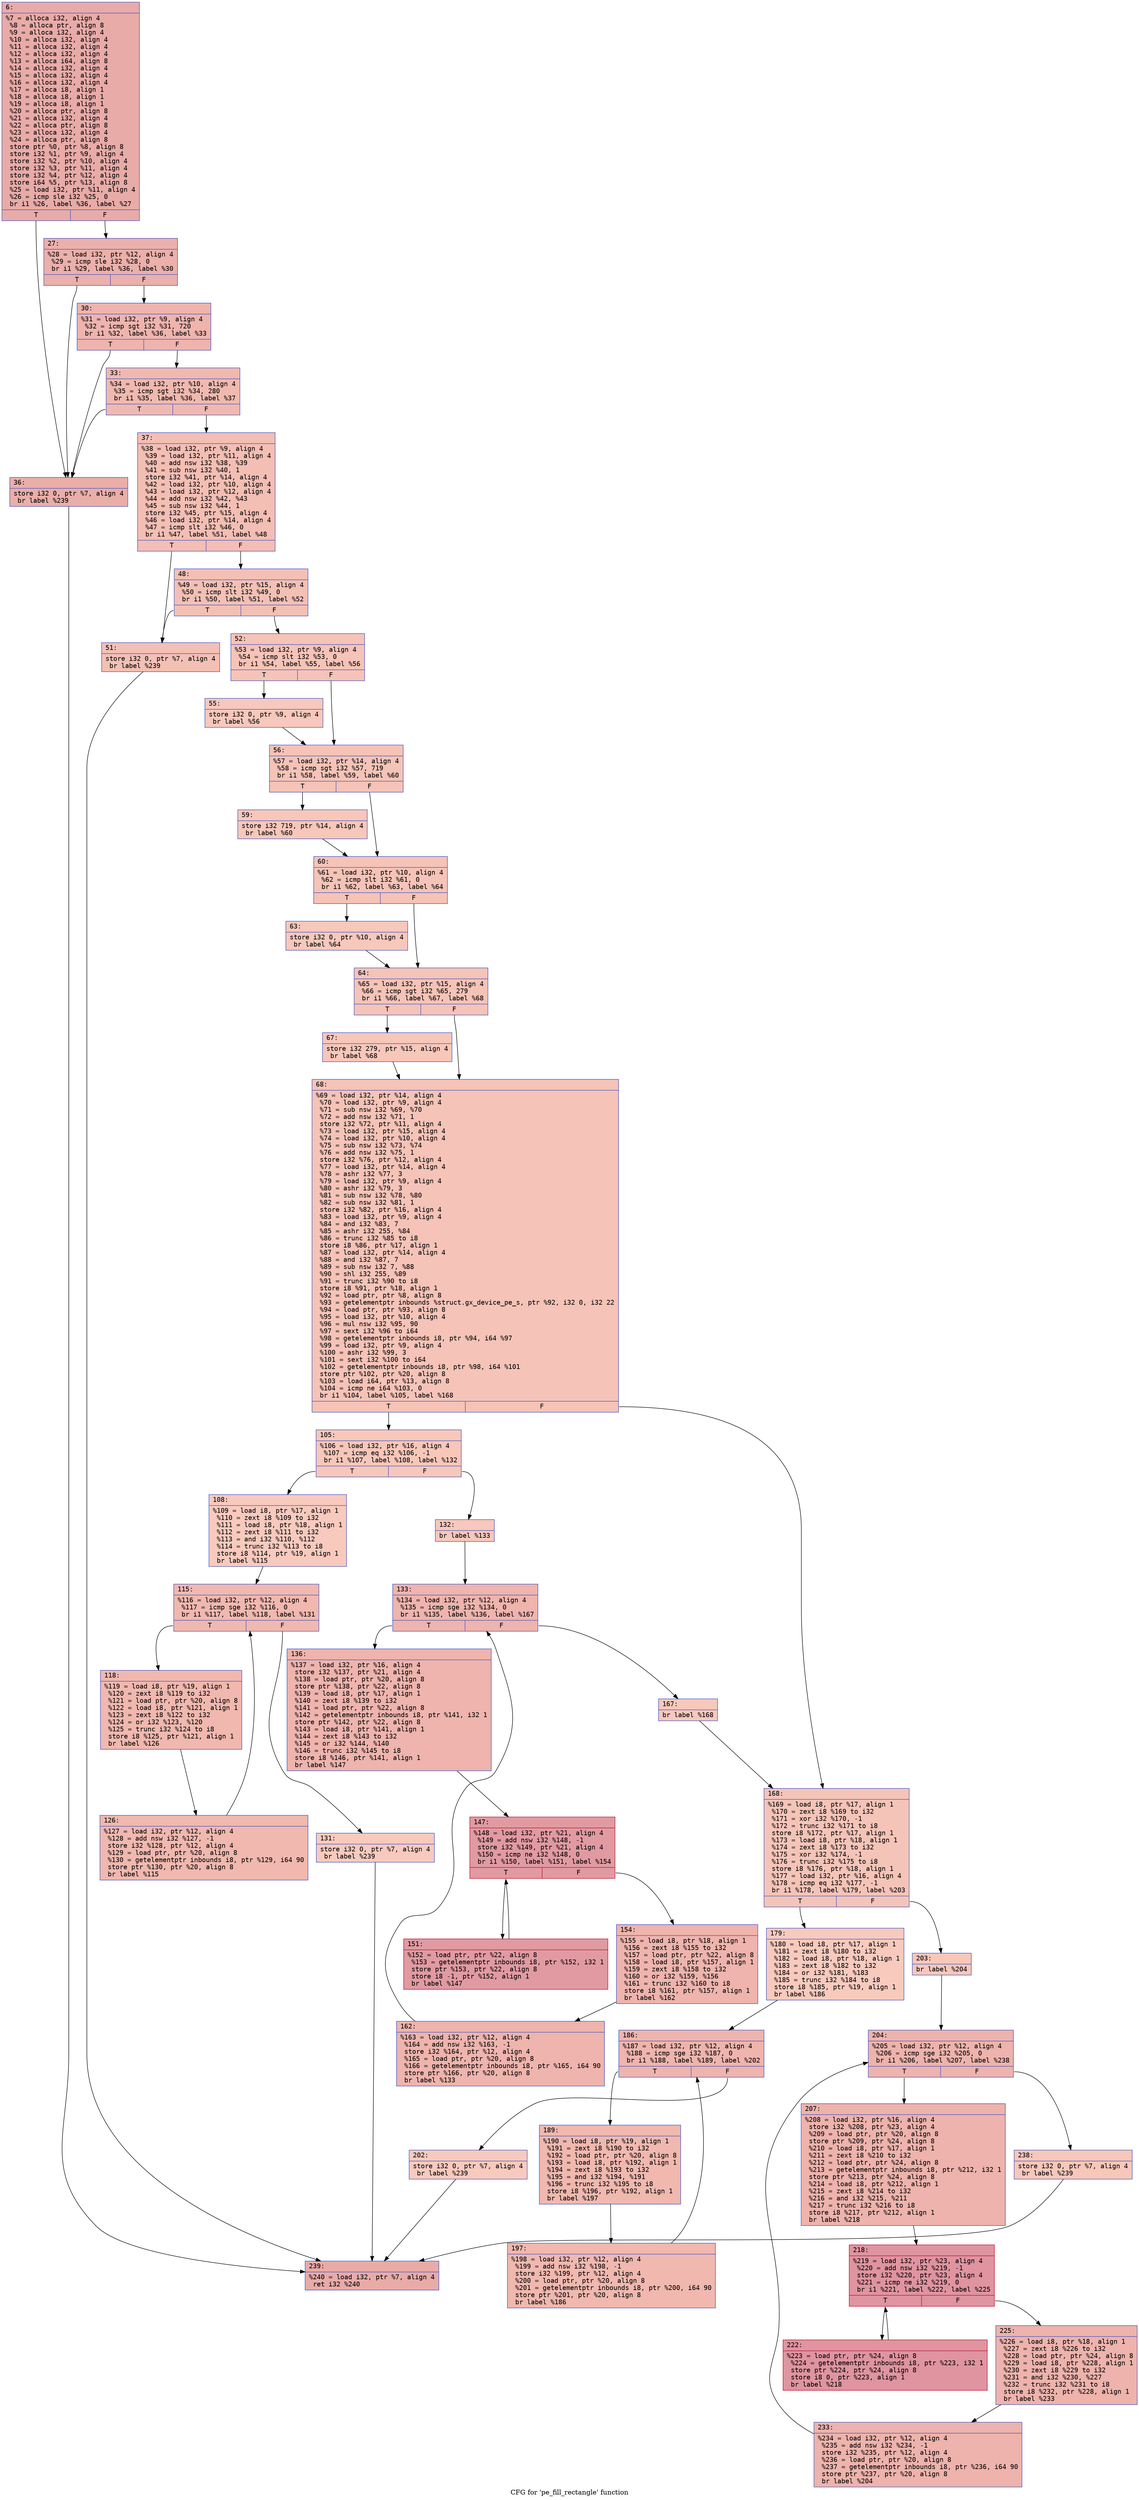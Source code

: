 digraph "CFG for 'pe_fill_rectangle' function" {
	label="CFG for 'pe_fill_rectangle' function";

	Node0x6000012866c0 [shape=record,color="#3d50c3ff", style=filled, fillcolor="#cc403a70" fontname="Courier",label="{6:\l|  %7 = alloca i32, align 4\l  %8 = alloca ptr, align 8\l  %9 = alloca i32, align 4\l  %10 = alloca i32, align 4\l  %11 = alloca i32, align 4\l  %12 = alloca i32, align 4\l  %13 = alloca i64, align 8\l  %14 = alloca i32, align 4\l  %15 = alloca i32, align 4\l  %16 = alloca i32, align 4\l  %17 = alloca i8, align 1\l  %18 = alloca i8, align 1\l  %19 = alloca i8, align 1\l  %20 = alloca ptr, align 8\l  %21 = alloca i32, align 4\l  %22 = alloca ptr, align 8\l  %23 = alloca i32, align 4\l  %24 = alloca ptr, align 8\l  store ptr %0, ptr %8, align 8\l  store i32 %1, ptr %9, align 4\l  store i32 %2, ptr %10, align 4\l  store i32 %3, ptr %11, align 4\l  store i32 %4, ptr %12, align 4\l  store i64 %5, ptr %13, align 8\l  %25 = load i32, ptr %11, align 4\l  %26 = icmp sle i32 %25, 0\l  br i1 %26, label %36, label %27\l|{<s0>T|<s1>F}}"];
	Node0x6000012866c0:s0 -> Node0x600001286800[tooltip="6 -> 36\nProbability 50.00%" ];
	Node0x6000012866c0:s1 -> Node0x600001286710[tooltip="6 -> 27\nProbability 50.00%" ];
	Node0x600001286710 [shape=record,color="#3d50c3ff", style=filled, fillcolor="#d24b4070" fontname="Courier",label="{27:\l|  %28 = load i32, ptr %12, align 4\l  %29 = icmp sle i32 %28, 0\l  br i1 %29, label %36, label %30\l|{<s0>T|<s1>F}}"];
	Node0x600001286710:s0 -> Node0x600001286800[tooltip="27 -> 36\nProbability 50.00%" ];
	Node0x600001286710:s1 -> Node0x600001286760[tooltip="27 -> 30\nProbability 50.00%" ];
	Node0x600001286760 [shape=record,color="#3d50c3ff", style=filled, fillcolor="#d8564670" fontname="Courier",label="{30:\l|  %31 = load i32, ptr %9, align 4\l  %32 = icmp sgt i32 %31, 720\l  br i1 %32, label %36, label %33\l|{<s0>T|<s1>F}}"];
	Node0x600001286760:s0 -> Node0x600001286800[tooltip="30 -> 36\nProbability 50.00%" ];
	Node0x600001286760:s1 -> Node0x6000012867b0[tooltip="30 -> 33\nProbability 50.00%" ];
	Node0x6000012867b0 [shape=record,color="#3d50c3ff", style=filled, fillcolor="#de614d70" fontname="Courier",label="{33:\l|  %34 = load i32, ptr %10, align 4\l  %35 = icmp sgt i32 %34, 280\l  br i1 %35, label %36, label %37\l|{<s0>T|<s1>F}}"];
	Node0x6000012867b0:s0 -> Node0x600001286800[tooltip="33 -> 36\nProbability 50.00%" ];
	Node0x6000012867b0:s1 -> Node0x600001286850[tooltip="33 -> 37\nProbability 50.00%" ];
	Node0x600001286800 [shape=record,color="#3d50c3ff", style=filled, fillcolor="#d0473d70" fontname="Courier",label="{36:\l|  store i32 0, ptr %7, align 4\l  br label %239\l}"];
	Node0x600001286800 -> Node0x6000012874d0[tooltip="36 -> 239\nProbability 100.00%" ];
	Node0x600001286850 [shape=record,color="#3d50c3ff", style=filled, fillcolor="#e36c5570" fontname="Courier",label="{37:\l|  %38 = load i32, ptr %9, align 4\l  %39 = load i32, ptr %11, align 4\l  %40 = add nsw i32 %38, %39\l  %41 = sub nsw i32 %40, 1\l  store i32 %41, ptr %14, align 4\l  %42 = load i32, ptr %10, align 4\l  %43 = load i32, ptr %12, align 4\l  %44 = add nsw i32 %42, %43\l  %45 = sub nsw i32 %44, 1\l  store i32 %45, ptr %15, align 4\l  %46 = load i32, ptr %14, align 4\l  %47 = icmp slt i32 %46, 0\l  br i1 %47, label %51, label %48\l|{<s0>T|<s1>F}}"];
	Node0x600001286850:s0 -> Node0x6000012868f0[tooltip="37 -> 51\nProbability 37.50%" ];
	Node0x600001286850:s1 -> Node0x6000012868a0[tooltip="37 -> 48\nProbability 62.50%" ];
	Node0x6000012868a0 [shape=record,color="#3d50c3ff", style=filled, fillcolor="#e5705870" fontname="Courier",label="{48:\l|  %49 = load i32, ptr %15, align 4\l  %50 = icmp slt i32 %49, 0\l  br i1 %50, label %51, label %52\l|{<s0>T|<s1>F}}"];
	Node0x6000012868a0:s0 -> Node0x6000012868f0[tooltip="48 -> 51\nProbability 37.50%" ];
	Node0x6000012868a0:s1 -> Node0x600001286940[tooltip="48 -> 52\nProbability 62.50%" ];
	Node0x6000012868f0 [shape=record,color="#3d50c3ff", style=filled, fillcolor="#e5705870" fontname="Courier",label="{51:\l|  store i32 0, ptr %7, align 4\l  br label %239\l}"];
	Node0x6000012868f0 -> Node0x6000012874d0[tooltip="51 -> 239\nProbability 100.00%" ];
	Node0x600001286940 [shape=record,color="#3d50c3ff", style=filled, fillcolor="#e8765c70" fontname="Courier",label="{52:\l|  %53 = load i32, ptr %9, align 4\l  %54 = icmp slt i32 %53, 0\l  br i1 %54, label %55, label %56\l|{<s0>T|<s1>F}}"];
	Node0x600001286940:s0 -> Node0x600001286990[tooltip="52 -> 55\nProbability 37.50%" ];
	Node0x600001286940:s1 -> Node0x6000012869e0[tooltip="52 -> 56\nProbability 62.50%" ];
	Node0x600001286990 [shape=record,color="#3d50c3ff", style=filled, fillcolor="#ed836670" fontname="Courier",label="{55:\l|  store i32 0, ptr %9, align 4\l  br label %56\l}"];
	Node0x600001286990 -> Node0x6000012869e0[tooltip="55 -> 56\nProbability 100.00%" ];
	Node0x6000012869e0 [shape=record,color="#3d50c3ff", style=filled, fillcolor="#e8765c70" fontname="Courier",label="{56:\l|  %57 = load i32, ptr %14, align 4\l  %58 = icmp sgt i32 %57, 719\l  br i1 %58, label %59, label %60\l|{<s0>T|<s1>F}}"];
	Node0x6000012869e0:s0 -> Node0x600001286a30[tooltip="56 -> 59\nProbability 50.00%" ];
	Node0x6000012869e0:s1 -> Node0x600001286a80[tooltip="56 -> 60\nProbability 50.00%" ];
	Node0x600001286a30 [shape=record,color="#3d50c3ff", style=filled, fillcolor="#ec7f6370" fontname="Courier",label="{59:\l|  store i32 719, ptr %14, align 4\l  br label %60\l}"];
	Node0x600001286a30 -> Node0x600001286a80[tooltip="59 -> 60\nProbability 100.00%" ];
	Node0x600001286a80 [shape=record,color="#3d50c3ff", style=filled, fillcolor="#e8765c70" fontname="Courier",label="{60:\l|  %61 = load i32, ptr %10, align 4\l  %62 = icmp slt i32 %61, 0\l  br i1 %62, label %63, label %64\l|{<s0>T|<s1>F}}"];
	Node0x600001286a80:s0 -> Node0x600001286ad0[tooltip="60 -> 63\nProbability 37.50%" ];
	Node0x600001286a80:s1 -> Node0x600001286b20[tooltip="60 -> 64\nProbability 62.50%" ];
	Node0x600001286ad0 [shape=record,color="#3d50c3ff", style=filled, fillcolor="#ed836670" fontname="Courier",label="{63:\l|  store i32 0, ptr %10, align 4\l  br label %64\l}"];
	Node0x600001286ad0 -> Node0x600001286b20[tooltip="63 -> 64\nProbability 100.00%" ];
	Node0x600001286b20 [shape=record,color="#3d50c3ff", style=filled, fillcolor="#e8765c70" fontname="Courier",label="{64:\l|  %65 = load i32, ptr %15, align 4\l  %66 = icmp sgt i32 %65, 279\l  br i1 %66, label %67, label %68\l|{<s0>T|<s1>F}}"];
	Node0x600001286b20:s0 -> Node0x600001286b70[tooltip="64 -> 67\nProbability 50.00%" ];
	Node0x600001286b20:s1 -> Node0x600001286bc0[tooltip="64 -> 68\nProbability 50.00%" ];
	Node0x600001286b70 [shape=record,color="#3d50c3ff", style=filled, fillcolor="#ec7f6370" fontname="Courier",label="{67:\l|  store i32 279, ptr %15, align 4\l  br label %68\l}"];
	Node0x600001286b70 -> Node0x600001286bc0[tooltip="67 -> 68\nProbability 100.00%" ];
	Node0x600001286bc0 [shape=record,color="#3d50c3ff", style=filled, fillcolor="#e8765c70" fontname="Courier",label="{68:\l|  %69 = load i32, ptr %14, align 4\l  %70 = load i32, ptr %9, align 4\l  %71 = sub nsw i32 %69, %70\l  %72 = add nsw i32 %71, 1\l  store i32 %72, ptr %11, align 4\l  %73 = load i32, ptr %15, align 4\l  %74 = load i32, ptr %10, align 4\l  %75 = sub nsw i32 %73, %74\l  %76 = add nsw i32 %75, 1\l  store i32 %76, ptr %12, align 4\l  %77 = load i32, ptr %14, align 4\l  %78 = ashr i32 %77, 3\l  %79 = load i32, ptr %9, align 4\l  %80 = ashr i32 %79, 3\l  %81 = sub nsw i32 %78, %80\l  %82 = sub nsw i32 %81, 1\l  store i32 %82, ptr %16, align 4\l  %83 = load i32, ptr %9, align 4\l  %84 = and i32 %83, 7\l  %85 = ashr i32 255, %84\l  %86 = trunc i32 %85 to i8\l  store i8 %86, ptr %17, align 1\l  %87 = load i32, ptr %14, align 4\l  %88 = and i32 %87, 7\l  %89 = sub nsw i32 7, %88\l  %90 = shl i32 255, %89\l  %91 = trunc i32 %90 to i8\l  store i8 %91, ptr %18, align 1\l  %92 = load ptr, ptr %8, align 8\l  %93 = getelementptr inbounds %struct.gx_device_pe_s, ptr %92, i32 0, i32 22\l  %94 = load ptr, ptr %93, align 8\l  %95 = load i32, ptr %10, align 4\l  %96 = mul nsw i32 %95, 90\l  %97 = sext i32 %96 to i64\l  %98 = getelementptr inbounds i8, ptr %94, i64 %97\l  %99 = load i32, ptr %9, align 4\l  %100 = ashr i32 %99, 3\l  %101 = sext i32 %100 to i64\l  %102 = getelementptr inbounds i8, ptr %98, i64 %101\l  store ptr %102, ptr %20, align 8\l  %103 = load i64, ptr %13, align 8\l  %104 = icmp ne i64 %103, 0\l  br i1 %104, label %105, label %168\l|{<s0>T|<s1>F}}"];
	Node0x600001286bc0:s0 -> Node0x600001286c10[tooltip="68 -> 105\nProbability 62.50%" ];
	Node0x600001286bc0:s1 -> Node0x600001287070[tooltip="68 -> 168\nProbability 37.50%" ];
	Node0x600001286c10 [shape=record,color="#3d50c3ff", style=filled, fillcolor="#ec7f6370" fontname="Courier",label="{105:\l|  %106 = load i32, ptr %16, align 4\l  %107 = icmp eq i32 %106, -1\l  br i1 %107, label %108, label %132\l|{<s0>T|<s1>F}}"];
	Node0x600001286c10:s0 -> Node0x600001286c60[tooltip="105 -> 108\nProbability 37.50%" ];
	Node0x600001286c10:s1 -> Node0x600001286df0[tooltip="105 -> 132\nProbability 62.50%" ];
	Node0x600001286c60 [shape=record,color="#3d50c3ff", style=filled, fillcolor="#ef886b70" fontname="Courier",label="{108:\l|  %109 = load i8, ptr %17, align 1\l  %110 = zext i8 %109 to i32\l  %111 = load i8, ptr %18, align 1\l  %112 = zext i8 %111 to i32\l  %113 = and i32 %110, %112\l  %114 = trunc i32 %113 to i8\l  store i8 %114, ptr %19, align 1\l  br label %115\l}"];
	Node0x600001286c60 -> Node0x600001286cb0[tooltip="108 -> 115\nProbability 100.00%" ];
	Node0x600001286cb0 [shape=record,color="#3d50c3ff", style=filled, fillcolor="#dc5d4a70" fontname="Courier",label="{115:\l|  %116 = load i32, ptr %12, align 4\l  %117 = icmp sge i32 %116, 0\l  br i1 %117, label %118, label %131\l|{<s0>T|<s1>F}}"];
	Node0x600001286cb0:s0 -> Node0x600001286d00[tooltip="115 -> 118\nProbability 96.88%" ];
	Node0x600001286cb0:s1 -> Node0x600001286da0[tooltip="115 -> 131\nProbability 3.12%" ];
	Node0x600001286d00 [shape=record,color="#3d50c3ff", style=filled, fillcolor="#dc5d4a70" fontname="Courier",label="{118:\l|  %119 = load i8, ptr %19, align 1\l  %120 = zext i8 %119 to i32\l  %121 = load ptr, ptr %20, align 8\l  %122 = load i8, ptr %121, align 1\l  %123 = zext i8 %122 to i32\l  %124 = or i32 %123, %120\l  %125 = trunc i32 %124 to i8\l  store i8 %125, ptr %121, align 1\l  br label %126\l}"];
	Node0x600001286d00 -> Node0x600001286d50[tooltip="118 -> 126\nProbability 100.00%" ];
	Node0x600001286d50 [shape=record,color="#3d50c3ff", style=filled, fillcolor="#dc5d4a70" fontname="Courier",label="{126:\l|  %127 = load i32, ptr %12, align 4\l  %128 = add nsw i32 %127, -1\l  store i32 %128, ptr %12, align 4\l  %129 = load ptr, ptr %20, align 8\l  %130 = getelementptr inbounds i8, ptr %129, i64 90\l  store ptr %130, ptr %20, align 8\l  br label %115\l}"];
	Node0x600001286d50 -> Node0x600001286cb0[tooltip="126 -> 115\nProbability 100.00%" ];
	Node0x600001286da0 [shape=record,color="#3d50c3ff", style=filled, fillcolor="#ef886b70" fontname="Courier",label="{131:\l|  store i32 0, ptr %7, align 4\l  br label %239\l}"];
	Node0x600001286da0 -> Node0x6000012874d0[tooltip="131 -> 239\nProbability 100.00%" ];
	Node0x600001286df0 [shape=record,color="#3d50c3ff", style=filled, fillcolor="#ed836670" fontname="Courier",label="{132:\l|  br label %133\l}"];
	Node0x600001286df0 -> Node0x600001286e40[tooltip="132 -> 133\nProbability 100.00%" ];
	Node0x600001286e40 [shape=record,color="#3d50c3ff", style=filled, fillcolor="#d8564670" fontname="Courier",label="{133:\l|  %134 = load i32, ptr %12, align 4\l  %135 = icmp sge i32 %134, 0\l  br i1 %135, label %136, label %167\l|{<s0>T|<s1>F}}"];
	Node0x600001286e40:s0 -> Node0x600001286e90[tooltip="133 -> 136\nProbability 96.88%" ];
	Node0x600001286e40:s1 -> Node0x600001287020[tooltip="133 -> 167\nProbability 3.12%" ];
	Node0x600001286e90 [shape=record,color="#3d50c3ff", style=filled, fillcolor="#d8564670" fontname="Courier",label="{136:\l|  %137 = load i32, ptr %16, align 4\l  store i32 %137, ptr %21, align 4\l  %138 = load ptr, ptr %20, align 8\l  store ptr %138, ptr %22, align 8\l  %139 = load i8, ptr %17, align 1\l  %140 = zext i8 %139 to i32\l  %141 = load ptr, ptr %22, align 8\l  %142 = getelementptr inbounds i8, ptr %141, i32 1\l  store ptr %142, ptr %22, align 8\l  %143 = load i8, ptr %141, align 1\l  %144 = zext i8 %143 to i32\l  %145 = or i32 %144, %140\l  %146 = trunc i32 %145 to i8\l  store i8 %146, ptr %141, align 1\l  br label %147\l}"];
	Node0x600001286e90 -> Node0x600001286ee0[tooltip="136 -> 147\nProbability 100.00%" ];
	Node0x600001286ee0 [shape=record,color="#b70d28ff", style=filled, fillcolor="#bb1b2c70" fontname="Courier",label="{147:\l|  %148 = load i32, ptr %21, align 4\l  %149 = add nsw i32 %148, -1\l  store i32 %149, ptr %21, align 4\l  %150 = icmp ne i32 %148, 0\l  br i1 %150, label %151, label %154\l|{<s0>T|<s1>F}}"];
	Node0x600001286ee0:s0 -> Node0x600001286f30[tooltip="147 -> 151\nProbability 96.88%" ];
	Node0x600001286ee0:s1 -> Node0x600001286f80[tooltip="147 -> 154\nProbability 3.12%" ];
	Node0x600001286f30 [shape=record,color="#b70d28ff", style=filled, fillcolor="#bb1b2c70" fontname="Courier",label="{151:\l|  %152 = load ptr, ptr %22, align 8\l  %153 = getelementptr inbounds i8, ptr %152, i32 1\l  store ptr %153, ptr %22, align 8\l  store i8 -1, ptr %152, align 1\l  br label %147\l}"];
	Node0x600001286f30 -> Node0x600001286ee0[tooltip="151 -> 147\nProbability 100.00%" ];
	Node0x600001286f80 [shape=record,color="#3d50c3ff", style=filled, fillcolor="#d8564670" fontname="Courier",label="{154:\l|  %155 = load i8, ptr %18, align 1\l  %156 = zext i8 %155 to i32\l  %157 = load ptr, ptr %22, align 8\l  %158 = load i8, ptr %157, align 1\l  %159 = zext i8 %158 to i32\l  %160 = or i32 %159, %156\l  %161 = trunc i32 %160 to i8\l  store i8 %161, ptr %157, align 1\l  br label %162\l}"];
	Node0x600001286f80 -> Node0x600001286fd0[tooltip="154 -> 162\nProbability 100.00%" ];
	Node0x600001286fd0 [shape=record,color="#3d50c3ff", style=filled, fillcolor="#d8564670" fontname="Courier",label="{162:\l|  %163 = load i32, ptr %12, align 4\l  %164 = add nsw i32 %163, -1\l  store i32 %164, ptr %12, align 4\l  %165 = load ptr, ptr %20, align 8\l  %166 = getelementptr inbounds i8, ptr %165, i64 90\l  store ptr %166, ptr %20, align 8\l  br label %133\l}"];
	Node0x600001286fd0 -> Node0x600001286e40[tooltip="162 -> 133\nProbability 100.00%" ];
	Node0x600001287020 [shape=record,color="#3d50c3ff", style=filled, fillcolor="#ed836670" fontname="Courier",label="{167:\l|  br label %168\l}"];
	Node0x600001287020 -> Node0x600001287070[tooltip="167 -> 168\nProbability 100.00%" ];
	Node0x600001287070 [shape=record,color="#3d50c3ff", style=filled, fillcolor="#e97a5f70" fontname="Courier",label="{168:\l|  %169 = load i8, ptr %17, align 1\l  %170 = zext i8 %169 to i32\l  %171 = xor i32 %170, -1\l  %172 = trunc i32 %171 to i8\l  store i8 %172, ptr %17, align 1\l  %173 = load i8, ptr %18, align 1\l  %174 = zext i8 %173 to i32\l  %175 = xor i32 %174, -1\l  %176 = trunc i32 %175 to i8\l  store i8 %176, ptr %18, align 1\l  %177 = load i32, ptr %16, align 4\l  %178 = icmp eq i32 %177, -1\l  br i1 %178, label %179, label %203\l|{<s0>T|<s1>F}}"];
	Node0x600001287070:s0 -> Node0x6000012870c0[tooltip="168 -> 179\nProbability 37.50%" ];
	Node0x600001287070:s1 -> Node0x600001287250[tooltip="168 -> 203\nProbability 62.50%" ];
	Node0x6000012870c0 [shape=record,color="#3d50c3ff", style=filled, fillcolor="#ef886b70" fontname="Courier",label="{179:\l|  %180 = load i8, ptr %17, align 1\l  %181 = zext i8 %180 to i32\l  %182 = load i8, ptr %18, align 1\l  %183 = zext i8 %182 to i32\l  %184 = or i32 %181, %183\l  %185 = trunc i32 %184 to i8\l  store i8 %185, ptr %19, align 1\l  br label %186\l}"];
	Node0x6000012870c0 -> Node0x600001287110[tooltip="179 -> 186\nProbability 100.00%" ];
	Node0x600001287110 [shape=record,color="#3d50c3ff", style=filled, fillcolor="#d8564670" fontname="Courier",label="{186:\l|  %187 = load i32, ptr %12, align 4\l  %188 = icmp sge i32 %187, 0\l  br i1 %188, label %189, label %202\l|{<s0>T|<s1>F}}"];
	Node0x600001287110:s0 -> Node0x600001287160[tooltip="186 -> 189\nProbability 96.88%" ];
	Node0x600001287110:s1 -> Node0x600001287200[tooltip="186 -> 202\nProbability 3.12%" ];
	Node0x600001287160 [shape=record,color="#3d50c3ff", style=filled, fillcolor="#dc5d4a70" fontname="Courier",label="{189:\l|  %190 = load i8, ptr %19, align 1\l  %191 = zext i8 %190 to i32\l  %192 = load ptr, ptr %20, align 8\l  %193 = load i8, ptr %192, align 1\l  %194 = zext i8 %193 to i32\l  %195 = and i32 %194, %191\l  %196 = trunc i32 %195 to i8\l  store i8 %196, ptr %192, align 1\l  br label %197\l}"];
	Node0x600001287160 -> Node0x6000012871b0[tooltip="189 -> 197\nProbability 100.00%" ];
	Node0x6000012871b0 [shape=record,color="#3d50c3ff", style=filled, fillcolor="#dc5d4a70" fontname="Courier",label="{197:\l|  %198 = load i32, ptr %12, align 4\l  %199 = add nsw i32 %198, -1\l  store i32 %199, ptr %12, align 4\l  %200 = load ptr, ptr %20, align 8\l  %201 = getelementptr inbounds i8, ptr %200, i64 90\l  store ptr %201, ptr %20, align 8\l  br label %186\l}"];
	Node0x6000012871b0 -> Node0x600001287110[tooltip="197 -> 186\nProbability 100.00%" ];
	Node0x600001287200 [shape=record,color="#3d50c3ff", style=filled, fillcolor="#ef886b70" fontname="Courier",label="{202:\l|  store i32 0, ptr %7, align 4\l  br label %239\l}"];
	Node0x600001287200 -> Node0x6000012874d0[tooltip="202 -> 239\nProbability 100.00%" ];
	Node0x600001287250 [shape=record,color="#3d50c3ff", style=filled, fillcolor="#ec7f6370" fontname="Courier",label="{203:\l|  br label %204\l}"];
	Node0x600001287250 -> Node0x6000012872a0[tooltip="203 -> 204\nProbability 100.00%" ];
	Node0x6000012872a0 [shape=record,color="#3d50c3ff", style=filled, fillcolor="#d6524470" fontname="Courier",label="{204:\l|  %205 = load i32, ptr %12, align 4\l  %206 = icmp sge i32 %205, 0\l  br i1 %206, label %207, label %238\l|{<s0>T|<s1>F}}"];
	Node0x6000012872a0:s0 -> Node0x6000012872f0[tooltip="204 -> 207\nProbability 96.88%" ];
	Node0x6000012872a0:s1 -> Node0x600001287480[tooltip="204 -> 238\nProbability 3.12%" ];
	Node0x6000012872f0 [shape=record,color="#3d50c3ff", style=filled, fillcolor="#d6524470" fontname="Courier",label="{207:\l|  %208 = load i32, ptr %16, align 4\l  store i32 %208, ptr %23, align 4\l  %209 = load ptr, ptr %20, align 8\l  store ptr %209, ptr %24, align 8\l  %210 = load i8, ptr %17, align 1\l  %211 = zext i8 %210 to i32\l  %212 = load ptr, ptr %24, align 8\l  %213 = getelementptr inbounds i8, ptr %212, i32 1\l  store ptr %213, ptr %24, align 8\l  %214 = load i8, ptr %212, align 1\l  %215 = zext i8 %214 to i32\l  %216 = and i32 %215, %211\l  %217 = trunc i32 %216 to i8\l  store i8 %217, ptr %212, align 1\l  br label %218\l}"];
	Node0x6000012872f0 -> Node0x600001287340[tooltip="207 -> 218\nProbability 100.00%" ];
	Node0x600001287340 [shape=record,color="#b70d28ff", style=filled, fillcolor="#b70d2870" fontname="Courier",label="{218:\l|  %219 = load i32, ptr %23, align 4\l  %220 = add nsw i32 %219, -1\l  store i32 %220, ptr %23, align 4\l  %221 = icmp ne i32 %219, 0\l  br i1 %221, label %222, label %225\l|{<s0>T|<s1>F}}"];
	Node0x600001287340:s0 -> Node0x600001287390[tooltip="218 -> 222\nProbability 96.88%" ];
	Node0x600001287340:s1 -> Node0x6000012873e0[tooltip="218 -> 225\nProbability 3.12%" ];
	Node0x600001287390 [shape=record,color="#b70d28ff", style=filled, fillcolor="#b70d2870" fontname="Courier",label="{222:\l|  %223 = load ptr, ptr %24, align 8\l  %224 = getelementptr inbounds i8, ptr %223, i32 1\l  store ptr %224, ptr %24, align 8\l  store i8 0, ptr %223, align 1\l  br label %218\l}"];
	Node0x600001287390 -> Node0x600001287340[tooltip="222 -> 218\nProbability 100.00%" ];
	Node0x6000012873e0 [shape=record,color="#3d50c3ff", style=filled, fillcolor="#d6524470" fontname="Courier",label="{225:\l|  %226 = load i8, ptr %18, align 1\l  %227 = zext i8 %226 to i32\l  %228 = load ptr, ptr %24, align 8\l  %229 = load i8, ptr %228, align 1\l  %230 = zext i8 %229 to i32\l  %231 = and i32 %230, %227\l  %232 = trunc i32 %231 to i8\l  store i8 %232, ptr %228, align 1\l  br label %233\l}"];
	Node0x6000012873e0 -> Node0x600001287430[tooltip="225 -> 233\nProbability 100.00%" ];
	Node0x600001287430 [shape=record,color="#3d50c3ff", style=filled, fillcolor="#d6524470" fontname="Courier",label="{233:\l|  %234 = load i32, ptr %12, align 4\l  %235 = add nsw i32 %234, -1\l  store i32 %235, ptr %12, align 4\l  %236 = load ptr, ptr %20, align 8\l  %237 = getelementptr inbounds i8, ptr %236, i64 90\l  store ptr %237, ptr %20, align 8\l  br label %204\l}"];
	Node0x600001287430 -> Node0x6000012872a0[tooltip="233 -> 204\nProbability 100.00%" ];
	Node0x600001287480 [shape=record,color="#3d50c3ff", style=filled, fillcolor="#ec7f6370" fontname="Courier",label="{238:\l|  store i32 0, ptr %7, align 4\l  br label %239\l}"];
	Node0x600001287480 -> Node0x6000012874d0[tooltip="238 -> 239\nProbability 100.00%" ];
	Node0x6000012874d0 [shape=record,color="#3d50c3ff", style=filled, fillcolor="#cc403a70" fontname="Courier",label="{239:\l|  %240 = load i32, ptr %7, align 4\l  ret i32 %240\l}"];
}

